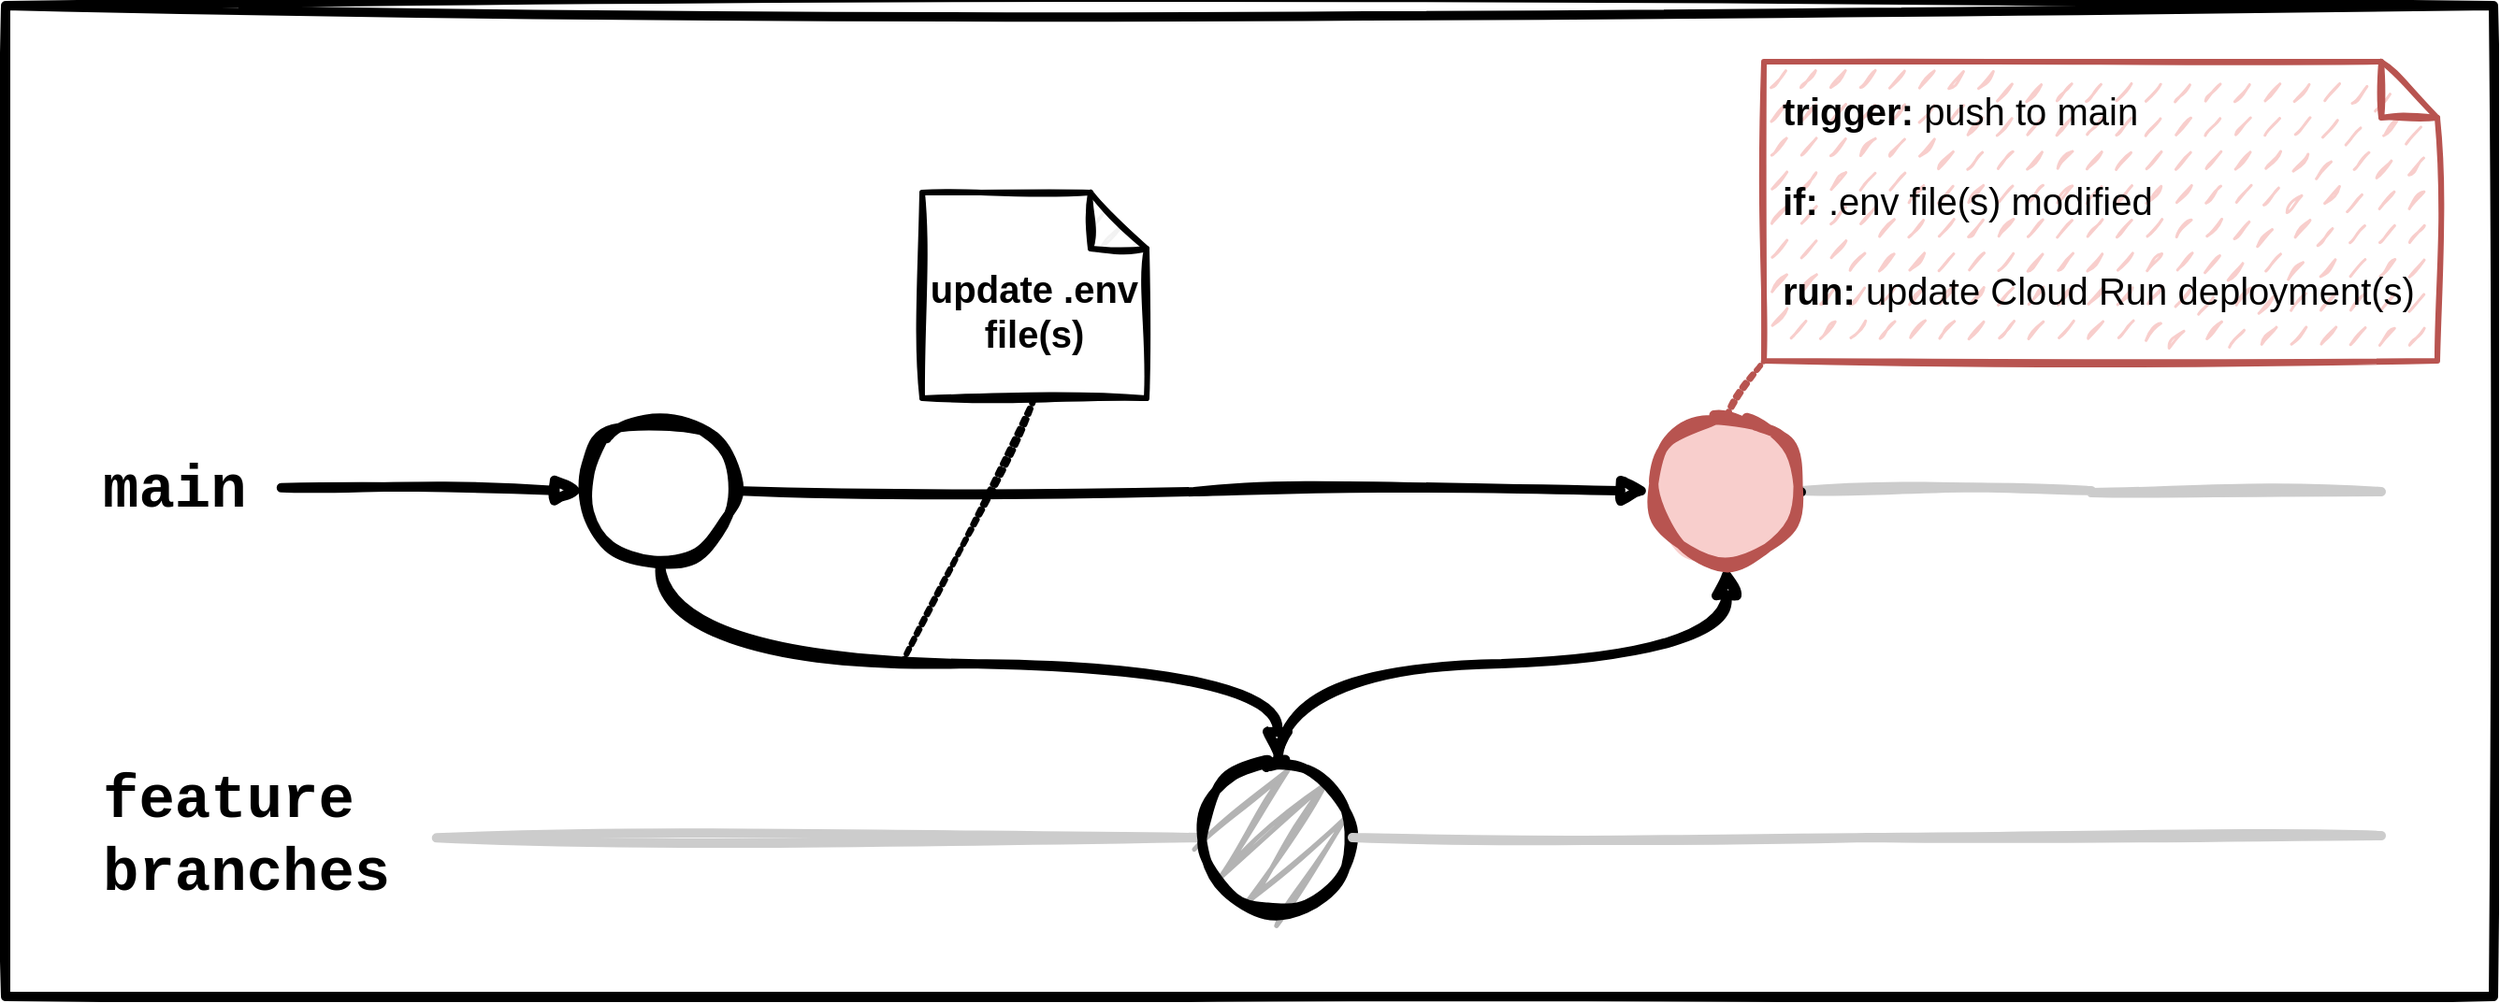 <mxfile>
    <diagram id="53IQXVl9icCSp_Kw3Ib1" name="Page-1">
        <mxGraphModel dx="2631" dy="1879" grid="1" gridSize="10" guides="1" tooltips="1" connect="1" arrows="1" fold="1" page="1" pageScale="1" pageWidth="1100" pageHeight="850" math="0" shadow="0">
            <root>
                <mxCell id="0"/>
                <mxCell id="1" parent="0"/>
                <mxCell id="DcPs09MuvwvrMIkzpMma-1" value="" style="rounded=0;whiteSpace=wrap;html=1;sketch=1;curveFitting=1;jiggle=2;strokeWidth=5;" parent="1" vertex="1">
                    <mxGeometry x="-110" y="-30" width="1330" height="530" as="geometry"/>
                </mxCell>
                <mxCell id="HIq26qkVBO2vfs1bq9Pp-42" value="" style="endArrow=none;html=1;rounded=0;strokeWidth=5;endFill=0;entryX=0;entryY=0.5;entryDx=0;entryDy=0;sketch=1;curveFitting=1;jiggle=2;exitX=1.002;exitY=0.502;exitDx=0;exitDy=0;exitPerimeter=0;strokeColor=#CCCCCC;" parent="1" source="HIq26qkVBO2vfs1bq9Pp-34" target="HIq26qkVBO2vfs1bq9Pp-35" edge="1">
                    <mxGeometry width="50" height="50" relative="1" as="geometry">
                        <mxPoint x="140" y="414.29" as="sourcePoint"/>
                        <mxPoint x="330" y="415.29" as="targetPoint"/>
                    </mxGeometry>
                </mxCell>
                <mxCell id="HIq26qkVBO2vfs1bq9Pp-3" value="&lt;b&gt;&lt;font style=&quot;font-size: 32px;&quot;&gt;main&lt;/font&gt;&lt;/b&gt;" style="text;html=1;align=left;verticalAlign=middle;resizable=0;points=[];autosize=1;strokeColor=none;fillColor=none;sketch=1;curveFitting=1;jiggle=2;fontFamily=Courier New;" parent="1" vertex="1">
                    <mxGeometry x="-60" y="204.5" width="100" height="50" as="geometry"/>
                </mxCell>
                <mxCell id="HIq26qkVBO2vfs1bq9Pp-17" value="" style="endArrow=block;html=1;rounded=0;strokeWidth=5;endFill=1;exitX=0.974;exitY=0.468;exitDx=0;exitDy=0;exitPerimeter=0;entryX=0;entryY=0.5;entryDx=0;entryDy=0;sketch=1;curveFitting=1;jiggle=2;" parent="1" source="HIq26qkVBO2vfs1bq9Pp-3" edge="1">
                    <mxGeometry width="50" height="50" relative="1" as="geometry">
                        <mxPoint x="100" y="229.41" as="sourcePoint"/>
                        <mxPoint x="200.0" y="229.5" as="targetPoint"/>
                    </mxGeometry>
                </mxCell>
                <mxCell id="xTmbXcm-KiLkeivZunYo-1" style="edgeStyle=orthogonalEdgeStyle;rounded=0;orthogonalLoop=1;jettySize=auto;html=1;exitX=0.5;exitY=1;exitDx=0;exitDy=0;entryX=0.5;entryY=0;entryDx=0;entryDy=0;strokeWidth=5;endArrow=block;endFill=1;curved=1;sketch=1;curveFitting=1;jiggle=2;" parent="1" source="HIq26qkVBO2vfs1bq9Pp-2" target="HIq26qkVBO2vfs1bq9Pp-35" edge="1">
                    <mxGeometry relative="1" as="geometry"/>
                </mxCell>
                <mxCell id="HIq26qkVBO2vfs1bq9Pp-2" value="" style="ellipse;whiteSpace=wrap;html=1;aspect=fixed;strokeWidth=5;sketch=1;curveFitting=1;jiggle=2;" parent="1" vertex="1">
                    <mxGeometry x="200" y="190" width="80" height="79" as="geometry"/>
                </mxCell>
                <mxCell id="HIq26qkVBO2vfs1bq9Pp-33" style="edgeStyle=orthogonalEdgeStyle;rounded=0;orthogonalLoop=1;jettySize=auto;html=1;exitX=1;exitY=0.5;exitDx=0;exitDy=0;strokeWidth=5;endArrow=none;endFill=0;sketch=1;curveFitting=1;jiggle=2;strokeColor=#CCCCCC;" parent="1" source="HIq26qkVBO2vfs1bq9Pp-48" edge="1">
                    <mxGeometry relative="1" as="geometry">
                        <mxPoint x="1160" y="230" as="targetPoint"/>
                        <mxPoint x="1180.0" y="230" as="sourcePoint"/>
                    </mxGeometry>
                </mxCell>
                <mxCell id="HIq26qkVBO2vfs1bq9Pp-34" value="&lt;b&gt;&lt;font style=&quot;font-size: 32px;&quot;&gt;feature &lt;br&gt;branches&lt;/font&gt;&lt;/b&gt;" style="text;html=1;align=left;verticalAlign=middle;resizable=0;points=[];autosize=1;strokeColor=none;fillColor=none;sketch=1;curveFitting=1;jiggle=2;fontFamily=Courier New;" parent="1" vertex="1">
                    <mxGeometry x="-60" y="370" width="180" height="90" as="geometry"/>
                </mxCell>
                <mxCell id="HIq26qkVBO2vfs1bq9Pp-35" value="" style="ellipse;whiteSpace=wrap;html=1;aspect=fixed;strokeWidth=5;fillColor=#B3B3B3;sketch=1;curveFitting=1;jiggle=2;gradientColor=#FFCC99;gradientDirection=south;fillStyle=zigzag;" parent="1" vertex="1">
                    <mxGeometry x="530" y="375" width="80" height="80" as="geometry"/>
                </mxCell>
                <mxCell id="HIq26qkVBO2vfs1bq9Pp-43" style="edgeStyle=orthogonalEdgeStyle;rounded=0;orthogonalLoop=1;jettySize=auto;html=1;exitX=1;exitY=0.5;exitDx=0;exitDy=0;endArrow=none;endFill=0;strokeWidth=5;sketch=1;curveFitting=1;jiggle=2;strokeColor=#CCCCCC;" parent="1" source="HIq26qkVBO2vfs1bq9Pp-35" edge="1">
                    <mxGeometry relative="1" as="geometry">
                        <mxPoint x="1160" y="414" as="targetPoint"/>
                        <mxPoint x="760" y="415" as="sourcePoint"/>
                    </mxGeometry>
                </mxCell>
                <mxCell id="xTmbXcm-KiLkeivZunYo-3" style="edgeStyle=orthogonalEdgeStyle;rounded=0;orthogonalLoop=1;jettySize=auto;html=1;exitX=0.5;exitY=0;exitDx=0;exitDy=0;entryX=0.5;entryY=1;entryDx=0;entryDy=0;strokeWidth=5;sketch=1;curveFitting=1;jiggle=2;endArrow=block;endFill=1;curved=1;" parent="1" source="HIq26qkVBO2vfs1bq9Pp-35" target="HIq26qkVBO2vfs1bq9Pp-48" edge="1">
                    <mxGeometry relative="1" as="geometry">
                        <mxPoint x="720" y="375" as="sourcePoint"/>
                    </mxGeometry>
                </mxCell>
                <mxCell id="HIq26qkVBO2vfs1bq9Pp-49" value="" style="edgeStyle=orthogonalEdgeStyle;rounded=0;orthogonalLoop=1;jettySize=auto;html=1;exitX=1;exitY=0.5;exitDx=0;exitDy=0;entryX=0;entryY=0.5;entryDx=0;entryDy=0;strokeWidth=5;endArrow=block;endFill=1;sketch=1;curveFitting=1;jiggle=2;" parent="1" target="HIq26qkVBO2vfs1bq9Pp-48" edge="1">
                    <mxGeometry relative="1" as="geometry">
                        <mxPoint x="280.0" y="229.5" as="sourcePoint"/>
                        <mxPoint x="760.0" y="230" as="targetPoint"/>
                    </mxGeometry>
                </mxCell>
                <mxCell id="HIq26qkVBO2vfs1bq9Pp-59" value="&lt;p style=&quot;line-height: 120%; font-size: 20px;&quot;&gt;&lt;span style=&quot;font-size: 20px;&quot;&gt;&lt;b style=&quot;font-size: 20px;&quot;&gt;update .env file(s)&lt;/b&gt;&lt;/span&gt;&lt;/p&gt;" style="shape=note;whiteSpace=wrap;html=1;backgroundOutline=1;darkOpacity=0.05;strokeWidth=3;labelPosition=center;verticalLabelPosition=middle;align=center;verticalAlign=bottom;sketch=1;curveFitting=1;jiggle=2;fontSize=20;" parent="1" vertex="1">
                    <mxGeometry x="380" y="70" width="120" height="110" as="geometry"/>
                </mxCell>
                <mxCell id="HIq26qkVBO2vfs1bq9Pp-60" style="rounded=0;orthogonalLoop=1;jettySize=auto;html=1;exitX=0.5;exitY=1;exitDx=0;exitDy=0;exitPerimeter=0;endArrow=none;endFill=0;dashed=1;dashPattern=1 1;strokeWidth=3;sketch=1;curveFitting=1;jiggle=2;strokeColor=#000000;" parent="1" source="HIq26qkVBO2vfs1bq9Pp-59" edge="1">
                    <mxGeometry relative="1" as="geometry">
                        <mxPoint x="1020" y="645" as="sourcePoint"/>
                        <mxPoint x="370" y="320" as="targetPoint"/>
                    </mxGeometry>
                </mxCell>
                <mxCell id="xTmbXcm-KiLkeivZunYo-2" value="" style="endArrow=none;html=1;rounded=0;strokeWidth=5;endFill=0;sketch=1;curveFitting=1;jiggle=2;" parent="1" target="HIq26qkVBO2vfs1bq9Pp-48" edge="1">
                    <mxGeometry width="50" height="50" relative="1" as="geometry">
                        <mxPoint x="840.0" y="230.179" as="sourcePoint"/>
                        <mxPoint x="1120" y="230" as="targetPoint"/>
                    </mxGeometry>
                </mxCell>
                <mxCell id="HIq26qkVBO2vfs1bq9Pp-48" value="" style="ellipse;whiteSpace=wrap;html=1;aspect=fixed;strokeWidth=5;sketch=1;curveFitting=1;jiggle=2;fillStyle=solid;fillColor=#f8cecc;strokeColor=#b85450;" parent="1" vertex="1">
                    <mxGeometry x="770" y="190" width="80" height="79" as="geometry"/>
                </mxCell>
                <mxCell id="xTmbXcm-KiLkeivZunYo-4" value="trigger: &lt;span style=&quot;font-weight: normal;&quot;&gt;push to main&lt;/span&gt;&lt;div&gt;&lt;font color=&quot;#000000&quot;&gt;&lt;br&gt;&lt;/font&gt;&lt;div&gt;if: &lt;span style=&quot;font-weight: normal;&quot;&gt;.env file(s) modified&lt;/span&gt;&lt;/div&gt;&lt;div&gt;&lt;br&gt;&lt;/div&gt;&lt;div&gt;run:&amp;nbsp;&lt;span style=&quot;font-weight: normal; background-color: transparent;&quot;&gt;update Cloud Run deployment(s)&lt;/span&gt;&lt;/div&gt;&lt;/div&gt;" style="shape=note;whiteSpace=wrap;html=1;backgroundOutline=1;darkOpacity=0.05;strokeWidth=3;labelPosition=center;verticalLabelPosition=middle;align=left;verticalAlign=top;sketch=1;curveFitting=1;jiggle=2;fontSize=20;fontStyle=1;spacingLeft=8;spacingTop=8;fillColor=#f8cecc;strokeColor=#b85450;fillStyle=dashed;" parent="1" vertex="1">
                    <mxGeometry x="830" width="360" height="160" as="geometry"/>
                </mxCell>
                <mxCell id="xTmbXcm-KiLkeivZunYo-5" style="rounded=0;orthogonalLoop=1;jettySize=auto;html=1;endArrow=none;endFill=0;dashed=1;dashPattern=1 1;strokeWidth=3;sketch=1;curveFitting=1;jiggle=2;entryX=0;entryY=1;entryDx=0;entryDy=0;entryPerimeter=0;fillColor=#f8cecc;strokeColor=#b85450;exitX=0.5;exitY=0;exitDx=0;exitDy=0;" parent="1" target="xTmbXcm-KiLkeivZunYo-4" edge="1" source="HIq26qkVBO2vfs1bq9Pp-48">
                    <mxGeometry relative="1" as="geometry">
                        <mxPoint x="880" y="190" as="sourcePoint"/>
                        <mxPoint x="970.0" y="204" as="targetPoint"/>
                    </mxGeometry>
                </mxCell>
            </root>
        </mxGraphModel>
    </diagram>
</mxfile>
